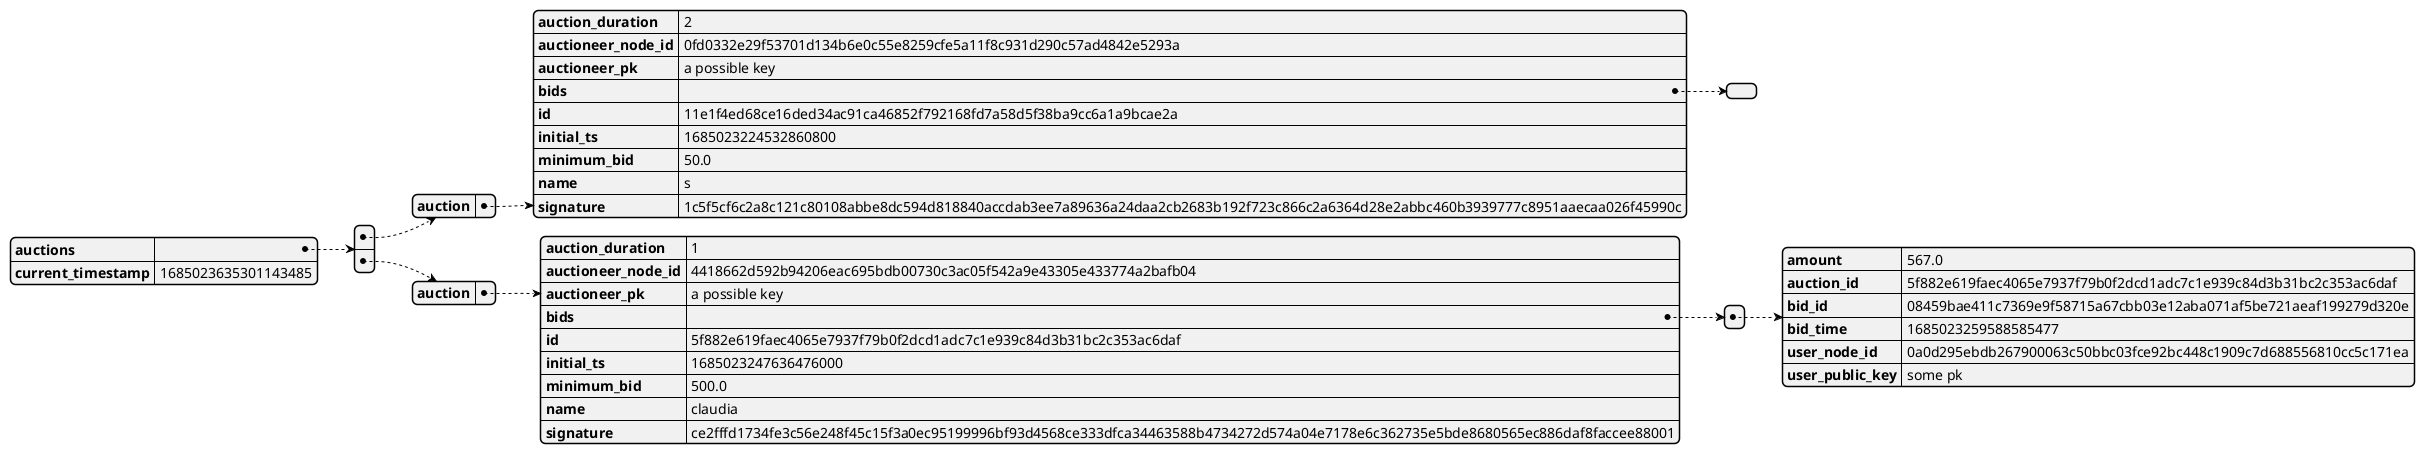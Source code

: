 @startjson
{"auctions":[{"auction":{"auction_duration":2,"auctioneer_node_id":"0fd0332e29f53701d134b6e0c55e8259cfe5a11f8c931d290c57ad4842e5293a","auctioneer_pk":"a possible key","bids":[],"id":"11e1f4ed68ce16ded34ac91ca46852f792168fd7a58d5f38ba9cc6a1a9bcae2a","initial_ts":1685023224532860800,"minimum_bid":50.0,"name":"s\n","signature":"1c5f5cf6c2a8c121c80108abbe8dc594d818840accdab3ee7a89636a24daa2cb2683b192f723c866c2a6364d28e2abbc460b3939777c8951aaecaa026f45990c"}},{"auction":{"auction_duration":1,"auctioneer_node_id":"4418662d592b94206eac695bdb00730c3ac05f542a9e43305e433774a2bafb04","auctioneer_pk":"a possible key","bids":[{"amount":567.0,"auction_id":"5f882e619faec4065e7937f79b0f2dcd1adc7c1e939c84d3b31bc2c353ac6daf","bid_id":"08459bae411c7369e9f58715a67cbb03e12aba071af5be721aeaf199279d320e","bid_time":1685023259588585477,"user_node_id":"0a0d295ebdb267900063c50bbc03fce92bc448c1909c7d688556810cc5c171ea","user_public_key":"some pk"}],"id":"5f882e619faec4065e7937f79b0f2dcd1adc7c1e939c84d3b31bc2c353ac6daf","initial_ts":1685023247636476000,"minimum_bid":500.0,"name":"claudia\n","signature":"ce2fffd1734fe3c56e248f45c15f3a0ec95199996bf93d4568ce333dfca34463588b4734272d574a04e7178e6c362735e5bde8680565ec886daf8faccee88001"}}],"current_timestamp":1685023635301143485}
@endjson